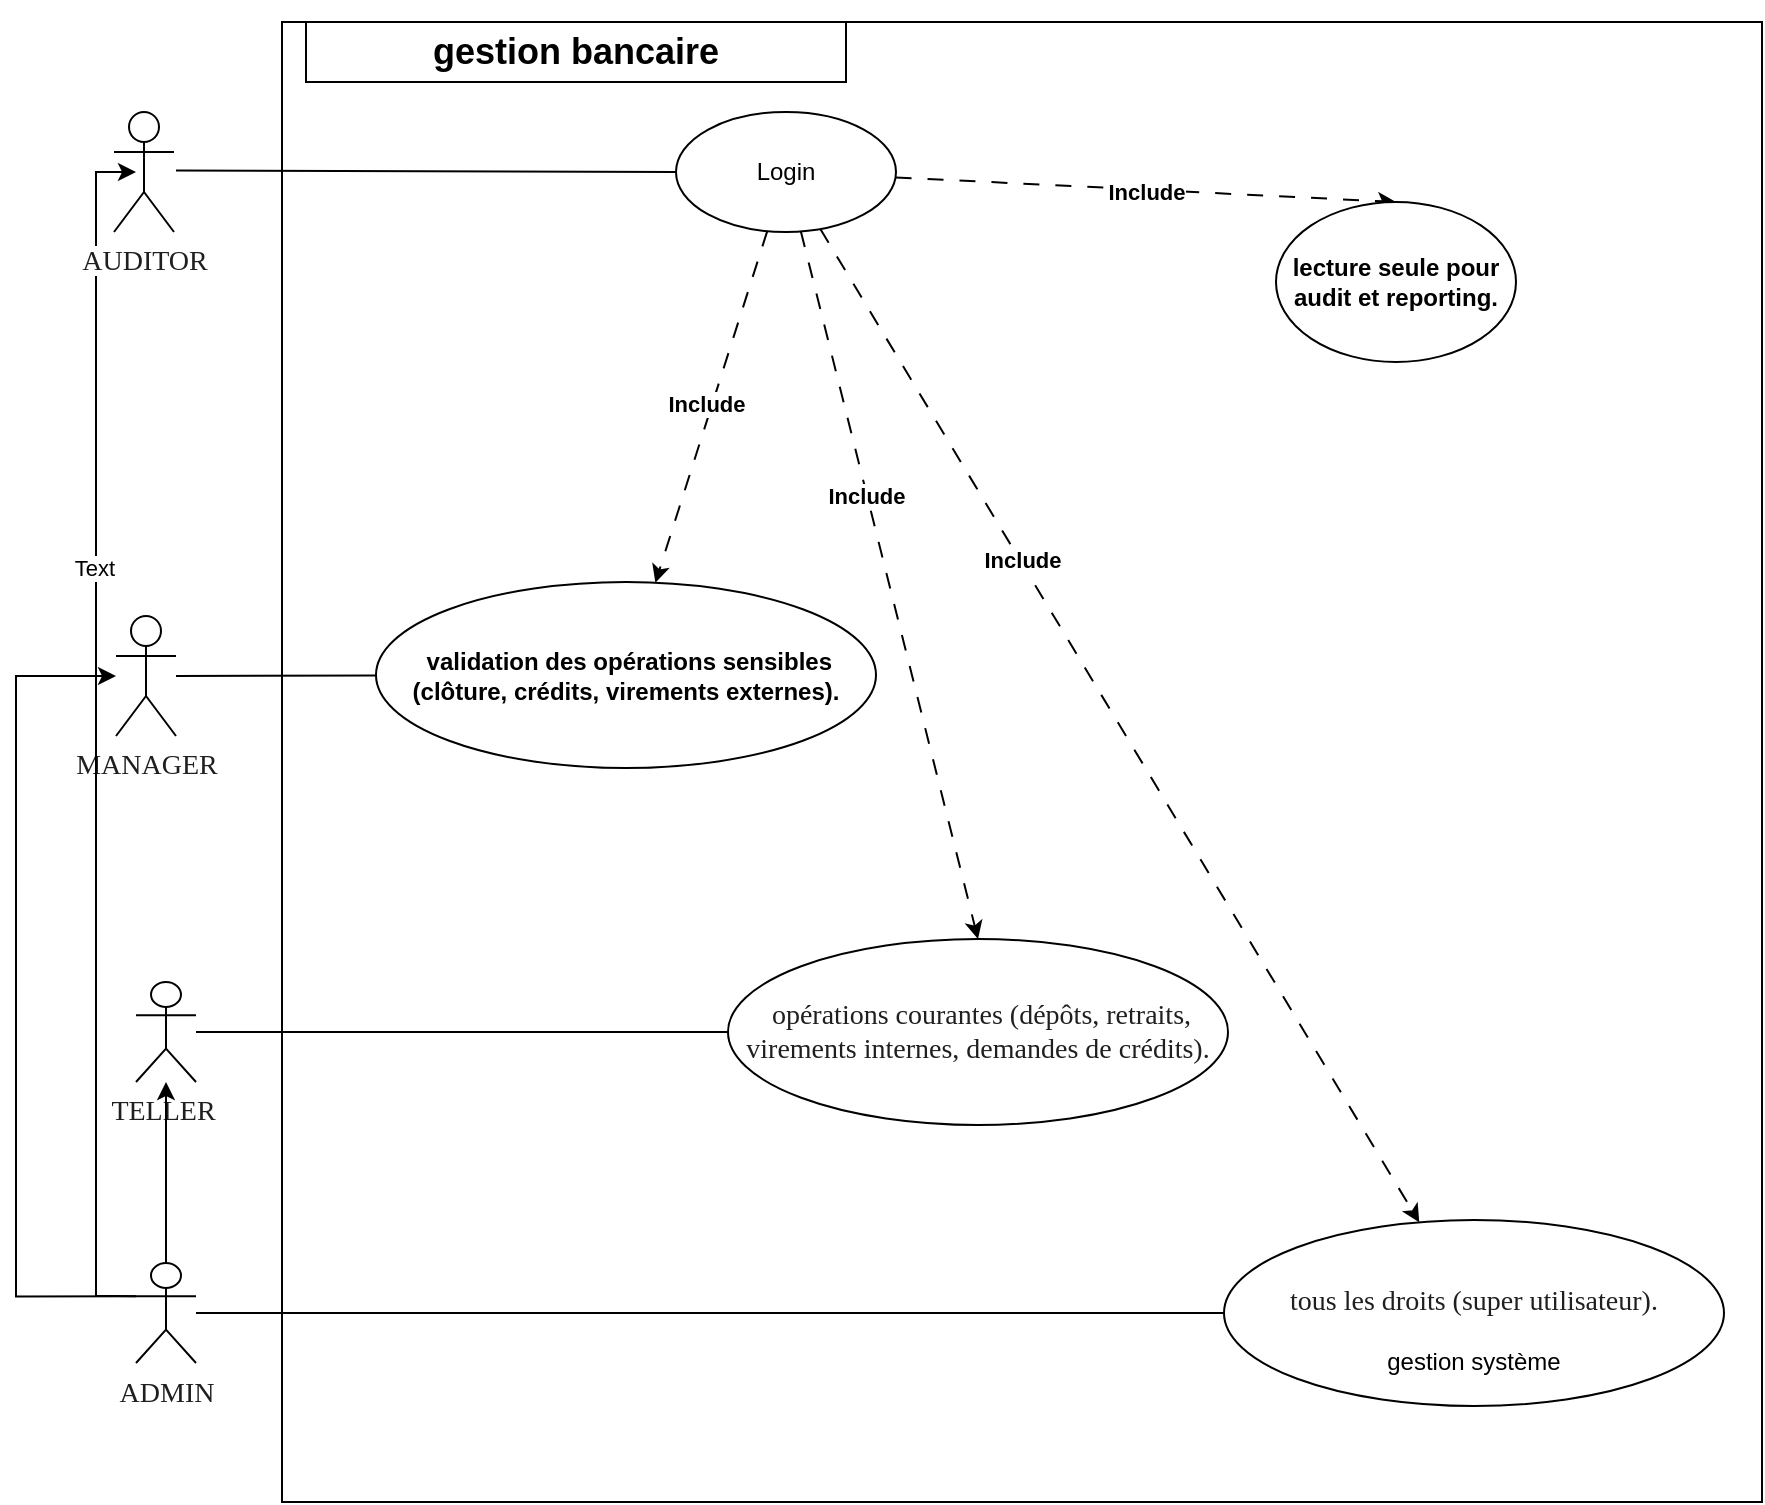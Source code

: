 <mxfile version="28.2.3">
  <diagram name="Page-1" id="AEShR5NHr7ZjB_rvM2G-">
    <mxGraphModel dx="1572" dy="834" grid="1" gridSize="10" guides="1" tooltips="1" connect="1" arrows="1" fold="1" page="1" pageScale="1" pageWidth="850" pageHeight="1100" math="0" shadow="0">
      <root>
        <mxCell id="0" />
        <mxCell id="1" parent="0" />
        <mxCell id="fF0kM8yenosX__ws76Ik-3" value="" style="whiteSpace=wrap;html=1;aspect=fixed;" vertex="1" parent="1">
          <mxGeometry x="273" y="270" width="740" height="740" as="geometry" />
        </mxCell>
        <mxCell id="fF0kM8yenosX__ws76Ik-27" style="rounded=0;orthogonalLoop=1;jettySize=auto;html=1;endArrow=none;endFill=0;" edge="1" parent="1" source="fF0kM8yenosX__ws76Ik-5" target="fF0kM8yenosX__ws76Ik-26">
          <mxGeometry relative="1" as="geometry" />
        </mxCell>
        <mxCell id="fF0kM8yenosX__ws76Ik-43" style="edgeStyle=orthogonalEdgeStyle;rounded=0;orthogonalLoop=1;jettySize=auto;html=1;entryX=0;entryY=0.333;entryDx=0;entryDy=0;entryPerimeter=0;endArrow=none;endFill=0;startArrow=classic;startFill=1;" edge="1" parent="1" source="fF0kM8yenosX__ws76Ik-5" target="fF0kM8yenosX__ws76Ik-20">
          <mxGeometry relative="1" as="geometry">
            <mxPoint x="150" y="952.807" as="targetPoint" />
            <Array as="points">
              <mxPoint x="140" y="597" />
              <mxPoint x="140" y="907" />
            </Array>
          </mxGeometry>
        </mxCell>
        <mxCell id="fF0kM8yenosX__ws76Ik-5" value="&lt;span style=&quot;color: rgba(0, 0, 0, 0.88); font-family: &amp;quot;Nunito Sans&amp;quot;, &amp;quot;sans-serif&amp;quot;; font-size: 14px; text-align: start; text-wrap-mode: wrap; background-color: rgb(255, 255, 255);&quot;&gt;MANAGER&lt;/span&gt;" style="shape=umlActor;verticalLabelPosition=bottom;verticalAlign=top;html=1;outlineConnect=0;" vertex="1" parent="1">
          <mxGeometry x="190" y="567" width="30" height="60" as="geometry" />
        </mxCell>
        <mxCell id="fF0kM8yenosX__ws76Ik-10" style="rounded=0;orthogonalLoop=1;jettySize=auto;html=1;entryX=0;entryY=0.5;entryDx=0;entryDy=0;endArrow=none;endFill=0;" edge="1" parent="1" target="fF0kM8yenosX__ws76Ik-11">
          <mxGeometry relative="1" as="geometry">
            <mxPoint x="220" y="344.281" as="sourcePoint" />
          </mxGeometry>
        </mxCell>
        <mxCell id="fF0kM8yenosX__ws76Ik-24" style="rounded=0;orthogonalLoop=1;jettySize=auto;html=1;entryX=0.5;entryY=0;entryDx=0;entryDy=0;endArrow=classic;endFill=1;startArrow=none;startFill=0;dashed=1;dashPattern=8 8;" edge="1" parent="1" source="fF0kM8yenosX__ws76Ik-11" target="fF0kM8yenosX__ws76Ik-16">
          <mxGeometry relative="1" as="geometry" />
        </mxCell>
        <mxCell id="fF0kM8yenosX__ws76Ik-52" value="&lt;strong data-end=&quot;316&quot; data-start=&quot;305&quot;&gt;Include&lt;/strong&gt;" style="edgeLabel;html=1;align=center;verticalAlign=middle;resizable=0;points=[];" vertex="1" connectable="0" parent="fF0kM8yenosX__ws76Ik-24">
          <mxGeometry x="0.003" y="-1" relative="1" as="geometry">
            <mxPoint as="offset" />
          </mxGeometry>
        </mxCell>
        <mxCell id="fF0kM8yenosX__ws76Ik-28" style="rounded=0;orthogonalLoop=1;jettySize=auto;html=1;dashed=1;dashPattern=8 8;" edge="1" parent="1" source="fF0kM8yenosX__ws76Ik-11" target="fF0kM8yenosX__ws76Ik-26">
          <mxGeometry relative="1" as="geometry" />
        </mxCell>
        <mxCell id="fF0kM8yenosX__ws76Ik-53" value="&lt;strong data-end=&quot;316&quot; data-start=&quot;305&quot;&gt;Include&lt;/strong&gt;" style="edgeLabel;html=1;align=center;verticalAlign=middle;resizable=0;points=[];" vertex="1" connectable="0" parent="fF0kM8yenosX__ws76Ik-28">
          <mxGeometry x="-0.009" y="-3" relative="1" as="geometry">
            <mxPoint as="offset" />
          </mxGeometry>
        </mxCell>
        <mxCell id="fF0kM8yenosX__ws76Ik-37" style="rounded=0;orthogonalLoop=1;jettySize=auto;html=1;entryX=0.5;entryY=0;entryDx=0;entryDy=0;dashed=1;dashPattern=8 8;" edge="1" parent="1" source="fF0kM8yenosX__ws76Ik-11" target="fF0kM8yenosX__ws76Ik-32">
          <mxGeometry relative="1" as="geometry" />
        </mxCell>
        <mxCell id="fF0kM8yenosX__ws76Ik-54" value="&lt;strong data-end=&quot;316&quot; data-start=&quot;305&quot;&gt;Include&lt;/strong&gt;" style="edgeLabel;html=1;align=center;verticalAlign=middle;resizable=0;points=[];" vertex="1" connectable="0" parent="fF0kM8yenosX__ws76Ik-37">
          <mxGeometry x="-0.248" y="-1" relative="1" as="geometry">
            <mxPoint y="-1" as="offset" />
          </mxGeometry>
        </mxCell>
        <mxCell id="fF0kM8yenosX__ws76Ik-38" style="rounded=0;orthogonalLoop=1;jettySize=auto;html=1;dashed=1;dashPattern=8 8;" edge="1" parent="1" source="fF0kM8yenosX__ws76Ik-11" target="fF0kM8yenosX__ws76Ik-33">
          <mxGeometry relative="1" as="geometry" />
        </mxCell>
        <mxCell id="fF0kM8yenosX__ws76Ik-55" value="&lt;strong data-end=&quot;316&quot; data-start=&quot;305&quot;&gt;Include&lt;/strong&gt;" style="edgeLabel;html=1;align=center;verticalAlign=middle;resizable=0;points=[];" vertex="1" connectable="0" parent="fF0kM8yenosX__ws76Ik-38">
          <mxGeometry x="-0.334" y="1" relative="1" as="geometry">
            <mxPoint as="offset" />
          </mxGeometry>
        </mxCell>
        <mxCell id="fF0kM8yenosX__ws76Ik-11" value="" style="ellipse;whiteSpace=wrap;html=1;" vertex="1" parent="1">
          <mxGeometry x="470" y="315" width="110" height="60" as="geometry" />
        </mxCell>
        <mxCell id="fF0kM8yenosX__ws76Ik-12" value="Login" style="text;html=1;align=center;verticalAlign=middle;whiteSpace=wrap;rounded=0;" vertex="1" parent="1">
          <mxGeometry x="495" y="330" width="60" height="30" as="geometry" />
        </mxCell>
        <mxCell id="fF0kM8yenosX__ws76Ik-16" value="&lt;b&gt;lecture seule pour audit et reporting.&lt;/b&gt;" style="ellipse;whiteSpace=wrap;html=1;" vertex="1" parent="1">
          <mxGeometry x="770" y="360" width="120" height="80" as="geometry" />
        </mxCell>
        <mxCell id="fF0kM8yenosX__ws76Ik-41" style="edgeStyle=orthogonalEdgeStyle;rounded=0;orthogonalLoop=1;jettySize=auto;html=1;entryX=0;entryY=0.333;entryDx=0;entryDy=0;entryPerimeter=0;endArrow=none;endFill=0;startArrow=classic;startFill=1;" edge="1" parent="1" target="fF0kM8yenosX__ws76Ik-20">
          <mxGeometry relative="1" as="geometry">
            <mxPoint x="171" y="600" as="targetPoint" />
            <mxPoint x="200" y="345.0" as="sourcePoint" />
            <Array as="points">
              <mxPoint x="180" y="345" />
              <mxPoint x="180" y="907" />
              <mxPoint x="190" y="907" />
            </Array>
          </mxGeometry>
        </mxCell>
        <mxCell id="fF0kM8yenosX__ws76Ik-56" value="Text" style="edgeLabel;html=1;align=center;verticalAlign=middle;resizable=0;points=[];" vertex="1" connectable="0" parent="fF0kM8yenosX__ws76Ik-41">
          <mxGeometry x="-0.278" y="-1" relative="1" as="geometry">
            <mxPoint as="offset" />
          </mxGeometry>
        </mxCell>
        <mxCell id="fF0kM8yenosX__ws76Ik-19" value="&lt;span style=&quot;color: rgba(0, 0, 0, 0.88); font-family: &amp;quot;Nunito Sans&amp;quot;, &amp;quot;sans-serif&amp;quot;; font-size: 14px; text-align: start; text-wrap-mode: wrap; background-color: rgb(255, 255, 255);&quot;&gt;AUDITOR&lt;/span&gt;" style="shape=umlActor;verticalLabelPosition=bottom;verticalAlign=top;html=1;outlineConnect=0;" vertex="1" parent="1">
          <mxGeometry x="189" y="315" width="30" height="60" as="geometry" />
        </mxCell>
        <mxCell id="fF0kM8yenosX__ws76Ik-35" style="edgeStyle=orthogonalEdgeStyle;rounded=0;orthogonalLoop=1;jettySize=auto;html=1;entryX=0;entryY=0.5;entryDx=0;entryDy=0;endArrow=none;endFill=0;" edge="1" parent="1" source="fF0kM8yenosX__ws76Ik-20" target="fF0kM8yenosX__ws76Ik-33">
          <mxGeometry relative="1" as="geometry" />
        </mxCell>
        <mxCell id="fF0kM8yenosX__ws76Ik-20" value="&lt;span style=&quot;color: rgba(0, 0, 0, 0.88); font-family: &amp;quot;Nunito Sans&amp;quot;, &amp;quot;sans-serif&amp;quot;; font-size: 14px; text-align: start; text-wrap-mode: wrap; background-color: rgb(255, 255, 255);&quot;&gt;ADMIN&lt;/span&gt;" style="shape=umlActor;verticalLabelPosition=bottom;verticalAlign=top;html=1;outlineConnect=0;" vertex="1" parent="1">
          <mxGeometry x="200" y="890.5" width="30" height="50" as="geometry" />
        </mxCell>
        <mxCell id="fF0kM8yenosX__ws76Ik-26" value="&lt;b&gt;&amp;nbsp;validation des opérations sensibles (clôture, crédits, virements externes).&lt;/b&gt;" style="ellipse;whiteSpace=wrap;html=1;" vertex="1" parent="1">
          <mxGeometry x="320" y="550" width="250" height="93" as="geometry" />
        </mxCell>
        <mxCell id="fF0kM8yenosX__ws76Ik-34" style="edgeStyle=orthogonalEdgeStyle;rounded=0;orthogonalLoop=1;jettySize=auto;html=1;endArrow=none;endFill=0;" edge="1" parent="1" source="fF0kM8yenosX__ws76Ik-30" target="fF0kM8yenosX__ws76Ik-32">
          <mxGeometry relative="1" as="geometry" />
        </mxCell>
        <mxCell id="fF0kM8yenosX__ws76Ik-30" value="&lt;span style=&quot;color: rgba(0, 0, 0, 0.88); font-family: &amp;quot;Nunito Sans&amp;quot;, &amp;quot;sans-serif&amp;quot;; font-size: 14px; text-align: start; text-wrap-mode: wrap; background-color: rgb(255, 255, 255);&quot;&gt;TELLER&amp;nbsp;&lt;/span&gt;" style="shape=umlActor;verticalLabelPosition=bottom;verticalAlign=top;html=1;outlineConnect=0;" vertex="1" parent="1">
          <mxGeometry x="200" y="750" width="30" height="50" as="geometry" />
        </mxCell>
        <mxCell id="fF0kM8yenosX__ws76Ik-32" value="&lt;span style=&quot;color: rgba(0, 0, 0, 0.88); font-family: &amp;quot;Nunito Sans&amp;quot;, &amp;quot;sans-serif&amp;quot;; font-size: 14px; text-align: start; background-color: rgb(255, 255, 255);&quot;&gt;&amp;nbsp;opérations courantes (dépôts, retraits, virements internes, demandes de crédits).&lt;/span&gt;" style="ellipse;whiteSpace=wrap;html=1;" vertex="1" parent="1">
          <mxGeometry x="496" y="728.5" width="250" height="93" as="geometry" />
        </mxCell>
        <mxCell id="fF0kM8yenosX__ws76Ik-33" value="&lt;p style=&quot;box-sizing: border-box; border: 0px solid; --tw-border-spacing-x: 0; --tw-border-spacing-y: 0; --tw-translate-x: 0; --tw-translate-y: 0; --tw-rotate: 0; --tw-skew-x: 0; --tw-skew-y: 0; --tw-scale-x: 1; --tw-scale-y: 1; --tw-pan-x: ; --tw-pan-y: ; --tw-pinch-zoom: ; --tw-scroll-snap-strictness: proximity; --tw-gradient-from-position: ; --tw-gradient-via-position: ; --tw-gradient-to-position: ; --tw-ordinal: ; --tw-slashed-zero: ; --tw-numeric-figure: ; --tw-numeric-spacing: ; --tw-numeric-fraction: ; --tw-ring-inset: ; --tw-ring-offset-width: 0px; --tw-ring-offset-color: light-dark(#fff, #000000); --tw-ring-color: light-dark(rgba(59,130,246,.5), #4c89ec); --tw-ring-offset-shadow: 0 0 #0000; --tw-ring-shadow: 0 0 #0000; --tw-shadow: 0 0 #0000; --tw-shadow-colored: 0 0 #0000; --tw-blur: ; --tw-brightness: ; --tw-contrast: ; --tw-grayscale: ; --tw-hue-rotate: ; --tw-invert: ; --tw-saturate: ; --tw-sepia: ; --tw-drop-shadow: ; --tw-backdrop-blur: ; --tw-backdrop-brightness: ; --tw-backdrop-contrast: ; --tw-backdrop-grayscale: ; --tw-backdrop-hue-rotate: ; --tw-backdrop-invert: ; --tw-backdrop-opacity: ; --tw-backdrop-saturate: ; --tw-backdrop-sepia: ; --tw-contain-size: ; --tw-contain-layout: ; --tw-contain-paint: ; --tw-contain-style: ; margin: 1rem 0px 1em; color: rgba(0, 0, 0, 0.88); font-family: &amp;quot;Nunito Sans&amp;quot;, &amp;quot;sans-serif&amp;quot;; font-size: 14px; text-align: start; background-color: rgb(255, 255, 255);&quot; class=&quot;my-4&quot;&gt;tous les droits (super utilisateur).&lt;/p&gt;&lt;div&gt;gestion système&lt;/div&gt;" style="ellipse;whiteSpace=wrap;html=1;" vertex="1" parent="1">
          <mxGeometry x="744" y="869" width="250" height="93" as="geometry" />
        </mxCell>
        <mxCell id="fF0kM8yenosX__ws76Ik-46" value="&lt;h2&gt;gestion bancaire&lt;/h2&gt;" style="rounded=0;whiteSpace=wrap;html=1;" vertex="1" parent="1">
          <mxGeometry x="285" y="270" width="270" height="30" as="geometry" />
        </mxCell>
        <mxCell id="fF0kM8yenosX__ws76Ik-50" style="edgeStyle=orthogonalEdgeStyle;rounded=0;orthogonalLoop=1;jettySize=auto;html=1;entryX=0.5;entryY=0;entryDx=0;entryDy=0;entryPerimeter=0;endArrow=none;endFill=0;startArrow=classic;startFill=1;" edge="1" parent="1" source="fF0kM8yenosX__ws76Ik-30" target="fF0kM8yenosX__ws76Ik-20">
          <mxGeometry relative="1" as="geometry" />
        </mxCell>
      </root>
    </mxGraphModel>
  </diagram>
</mxfile>
